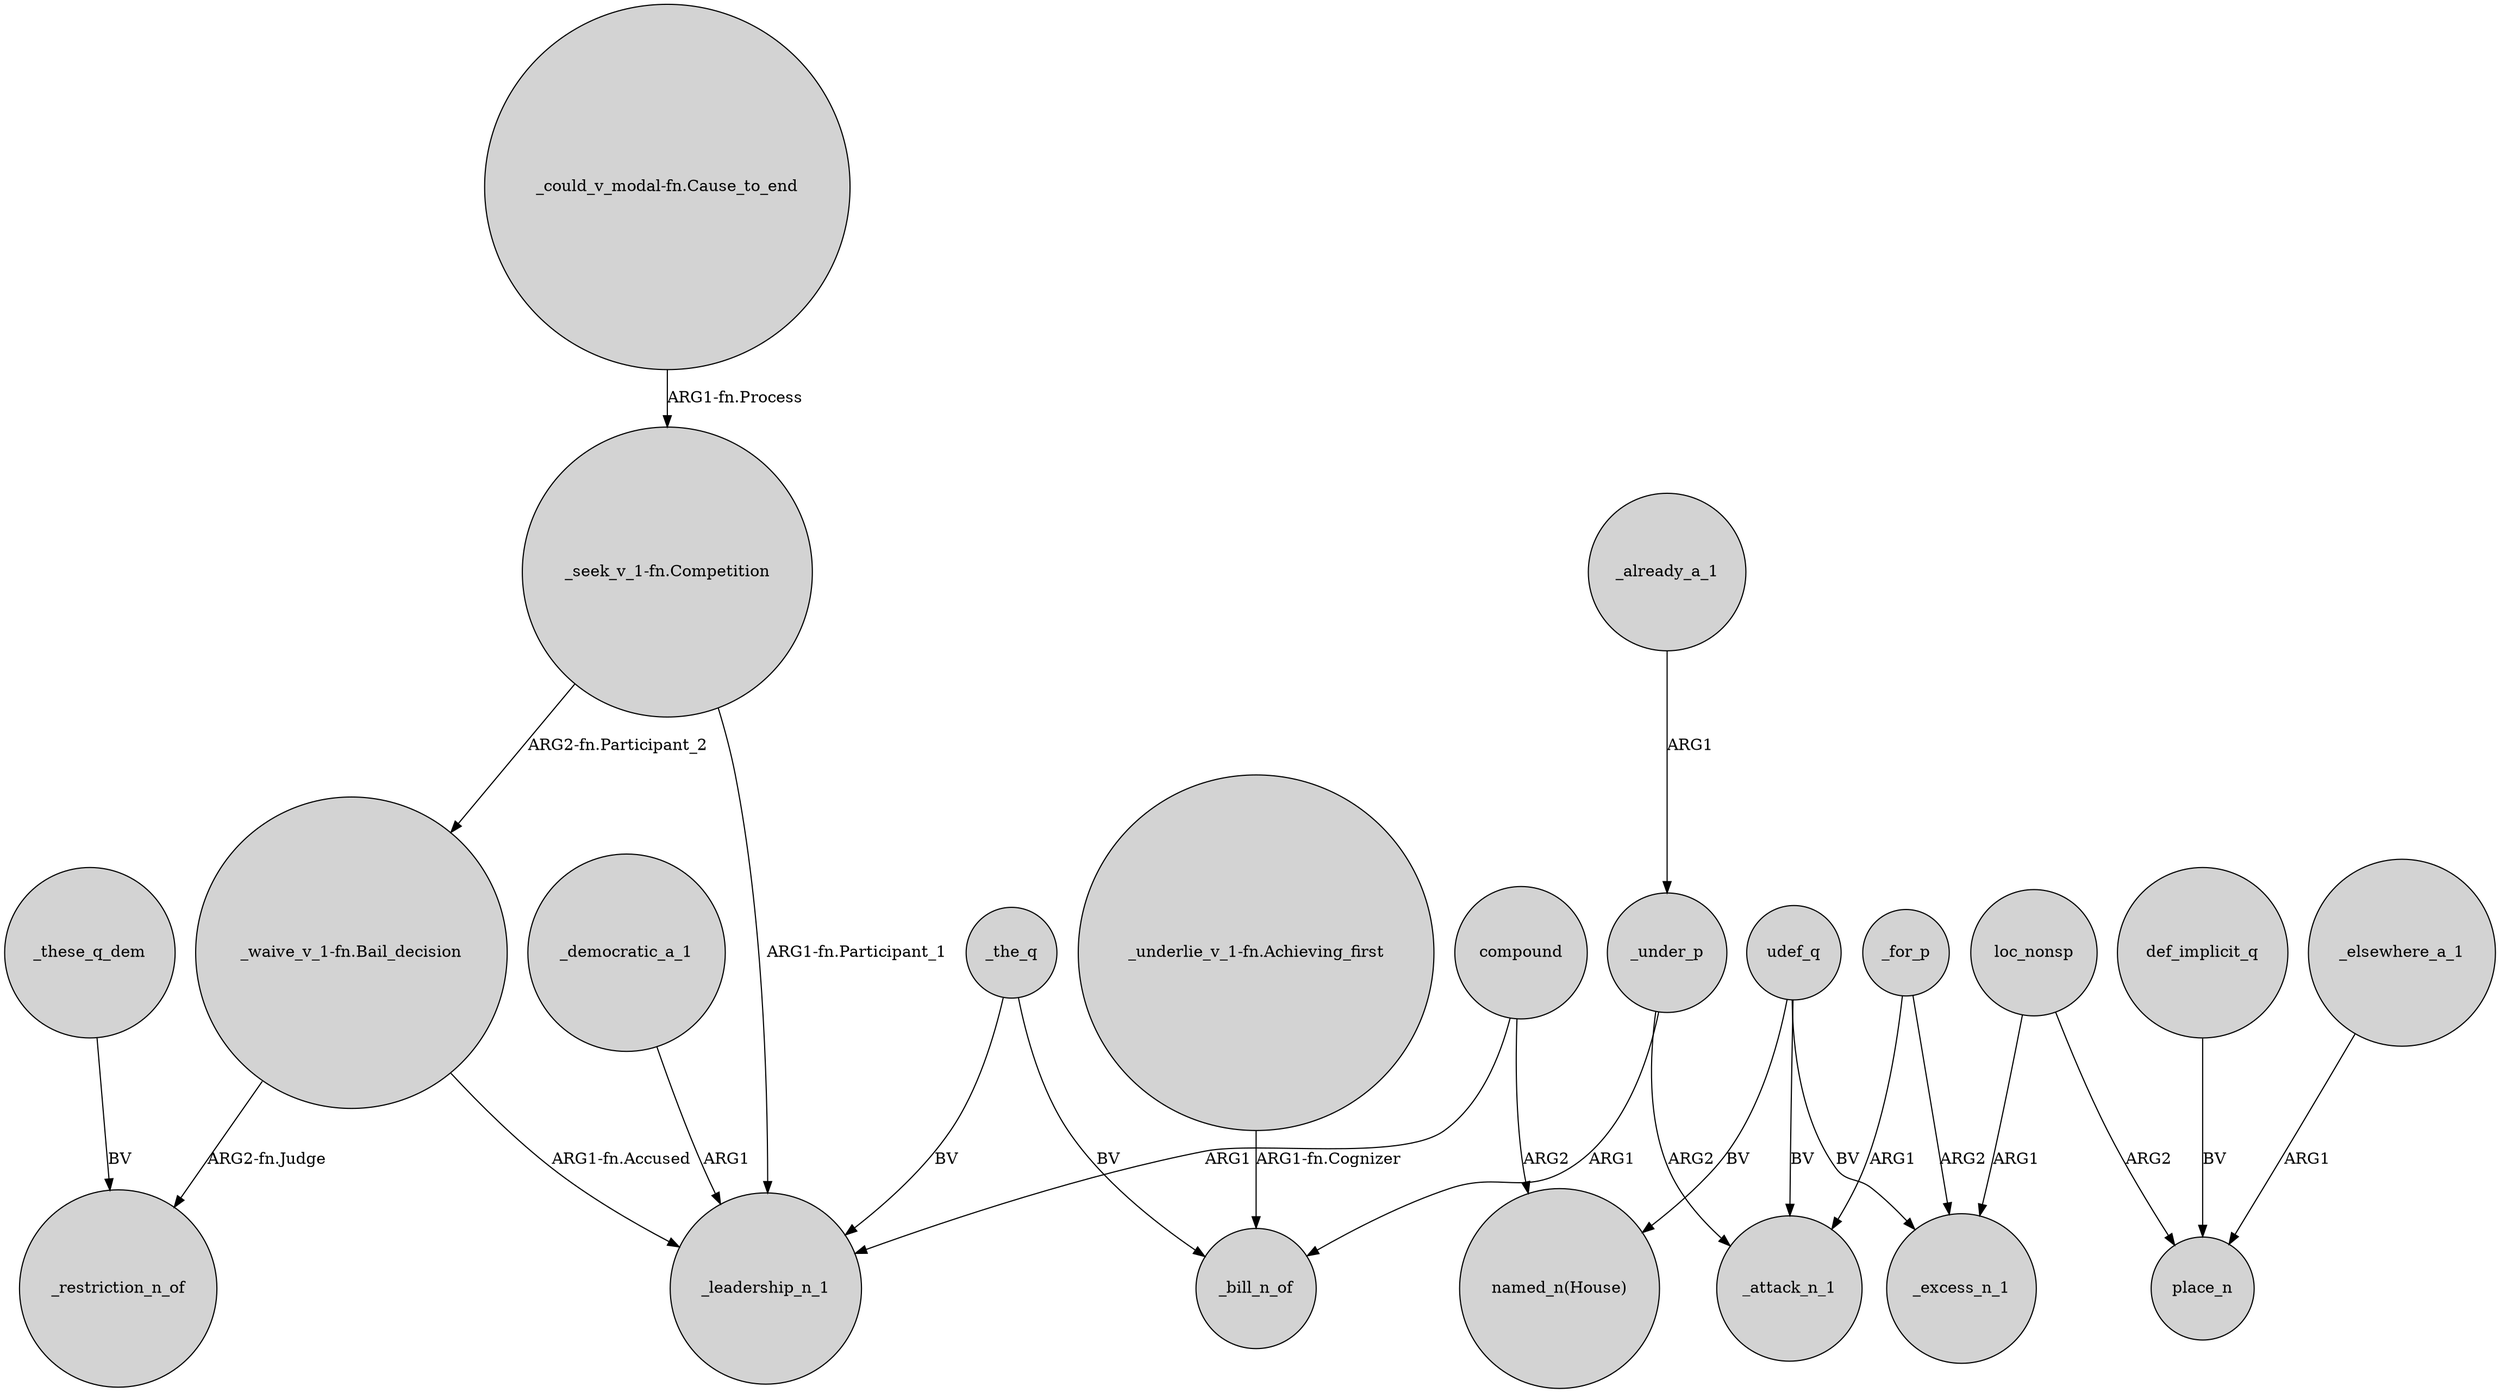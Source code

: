 digraph {
	node [shape=circle style=filled]
	"_could_v_modal-fn.Cause_to_end" -> "_seek_v_1-fn.Competition" [label="ARG1-fn.Process"]
	def_implicit_q -> place_n [label=BV]
	_the_q -> _bill_n_of [label=BV]
	udef_q -> _attack_n_1 [label=BV]
	_elsewhere_a_1 -> place_n [label=ARG1]
	_under_p -> _attack_n_1 [label=ARG2]
	compound -> "named_n(House)" [label=ARG2]
	"_seek_v_1-fn.Competition" -> "_waive_v_1-fn.Bail_decision" [label="ARG2-fn.Participant_2"]
	_these_q_dem -> _restriction_n_of [label=BV]
	_democratic_a_1 -> _leadership_n_1 [label=ARG1]
	"_seek_v_1-fn.Competition" -> _leadership_n_1 [label="ARG1-fn.Participant_1"]
	"_waive_v_1-fn.Bail_decision" -> _restriction_n_of [label="ARG2-fn.Judge"]
	_under_p -> _bill_n_of [label=ARG1]
	"_waive_v_1-fn.Bail_decision" -> _leadership_n_1 [label="ARG1-fn.Accused"]
	_already_a_1 -> _under_p [label=ARG1]
	_for_p -> _attack_n_1 [label=ARG1]
	"_underlie_v_1-fn.Achieving_first" -> _bill_n_of [label="ARG1-fn.Cognizer"]
	udef_q -> _excess_n_1 [label=BV]
	_the_q -> _leadership_n_1 [label=BV]
	compound -> _leadership_n_1 [label=ARG1]
	loc_nonsp -> place_n [label=ARG2]
	_for_p -> _excess_n_1 [label=ARG2]
	udef_q -> "named_n(House)" [label=BV]
	loc_nonsp -> _excess_n_1 [label=ARG1]
}
